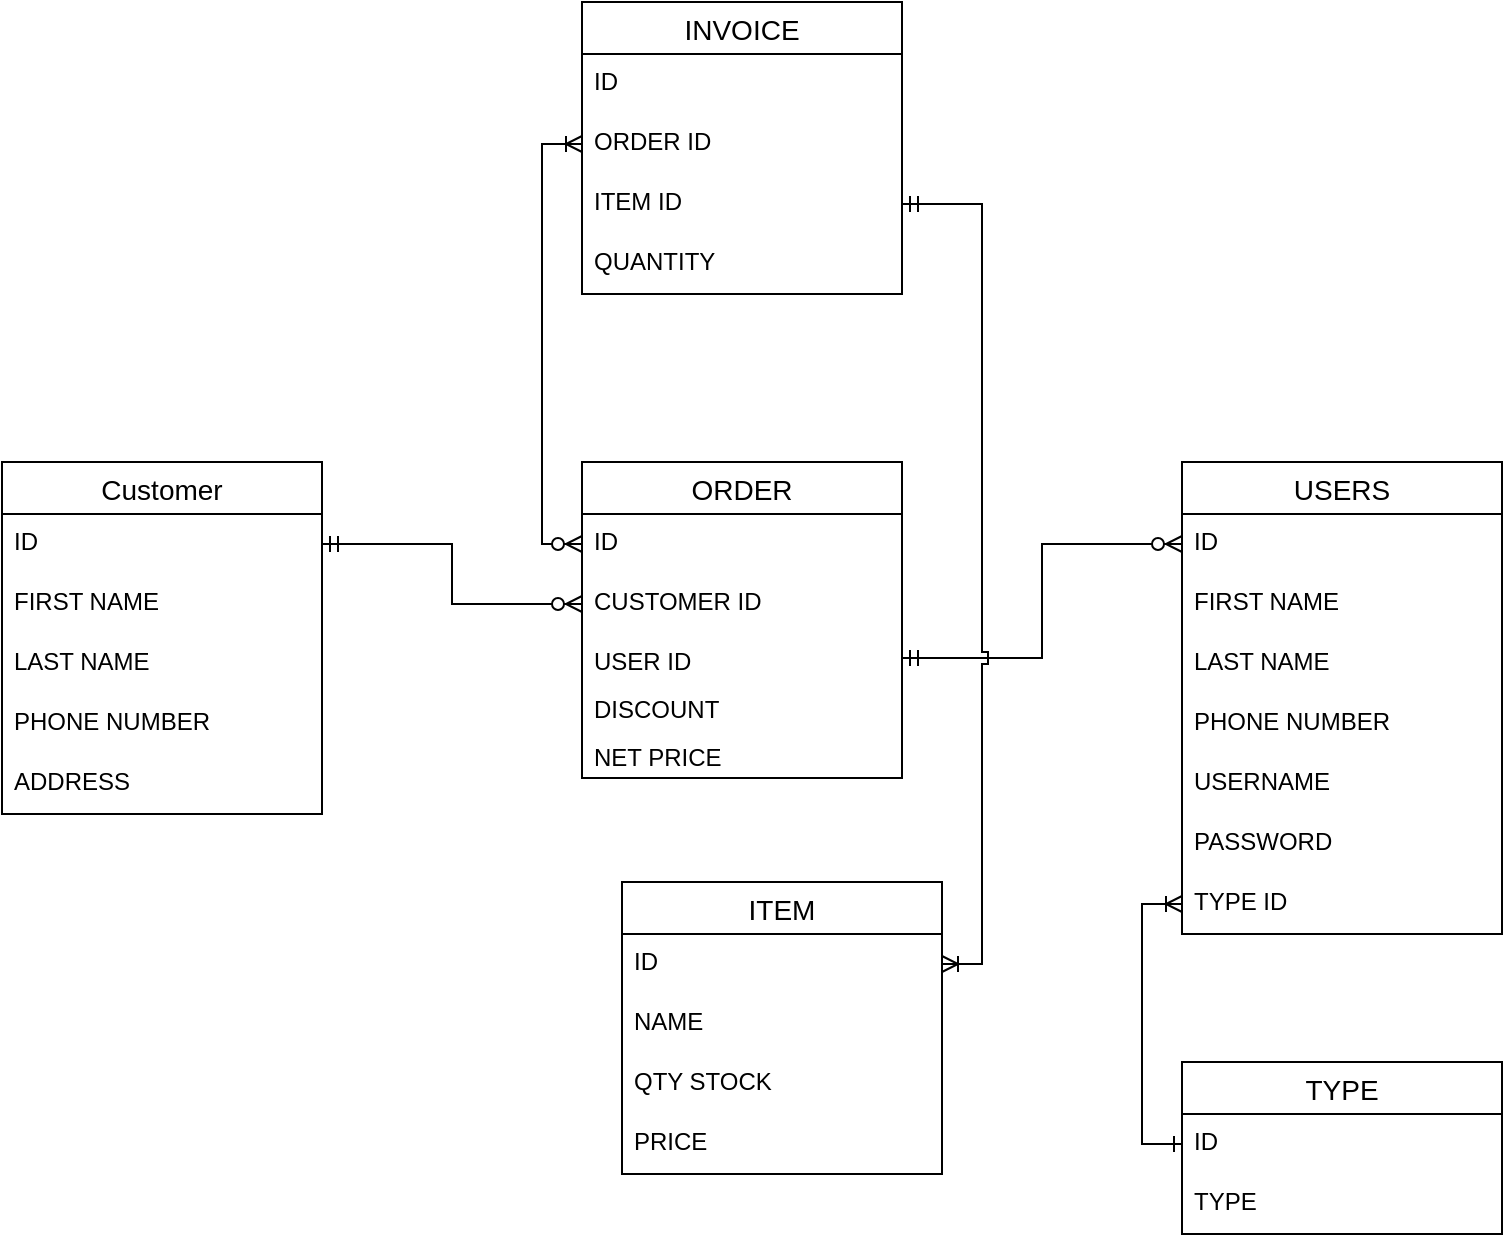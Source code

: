 <mxfile version="12.4.2" type="device" pages="1"><diagram id="fuPLJJar_mVL6PXhVM3c" name="Page-1"><mxGraphModel dx="1024" dy="1761" grid="1" gridSize="10" guides="1" tooltips="1" connect="1" arrows="1" fold="1" page="1" pageScale="1" pageWidth="827" pageHeight="1169" math="0" shadow="0"><root><mxCell id="0"/><mxCell id="1" parent="0"/><mxCell id="cw2aZ1ChlQDy4mIFOq4p-1" value="USERS" style="swimlane;fontStyle=0;childLayout=stackLayout;horizontal=1;startSize=26;horizontalStack=0;resizeParent=1;resizeParentMax=0;resizeLast=0;collapsible=1;marginBottom=0;align=center;fontSize=14;" parent="1" vertex="1"><mxGeometry x="620" y="70" width="160" height="236" as="geometry"/></mxCell><mxCell id="cw2aZ1ChlQDy4mIFOq4p-2" value="ID" style="text;strokeColor=none;fillColor=none;spacingLeft=4;spacingRight=4;overflow=hidden;rotatable=0;points=[[0,0.5],[1,0.5]];portConstraint=eastwest;fontSize=12;" parent="cw2aZ1ChlQDy4mIFOq4p-1" vertex="1"><mxGeometry y="26" width="160" height="30" as="geometry"/></mxCell><mxCell id="cw2aZ1ChlQDy4mIFOq4p-3" value="FIRST NAME" style="text;strokeColor=none;fillColor=none;spacingLeft=4;spacingRight=4;overflow=hidden;rotatable=0;points=[[0,0.5],[1,0.5]];portConstraint=eastwest;fontSize=12;" parent="cw2aZ1ChlQDy4mIFOq4p-1" vertex="1"><mxGeometry y="56" width="160" height="30" as="geometry"/></mxCell><mxCell id="cw2aZ1ChlQDy4mIFOq4p-4" value="LAST NAME" style="text;strokeColor=none;fillColor=none;spacingLeft=4;spacingRight=4;overflow=hidden;rotatable=0;points=[[0,0.5],[1,0.5]];portConstraint=eastwest;fontSize=12;" parent="cw2aZ1ChlQDy4mIFOq4p-1" vertex="1"><mxGeometry y="86" width="160" height="30" as="geometry"/></mxCell><mxCell id="cw2aZ1ChlQDy4mIFOq4p-5" value="PHONE NUMBER" style="text;strokeColor=none;fillColor=none;spacingLeft=4;spacingRight=4;overflow=hidden;rotatable=0;points=[[0,0.5],[1,0.5]];portConstraint=eastwest;fontSize=12;" parent="cw2aZ1ChlQDy4mIFOq4p-1" vertex="1"><mxGeometry y="116" width="160" height="30" as="geometry"/></mxCell><mxCell id="cw2aZ1ChlQDy4mIFOq4p-11" value="USERNAME" style="text;strokeColor=none;fillColor=none;spacingLeft=4;spacingRight=4;overflow=hidden;rotatable=0;points=[[0,0.5],[1,0.5]];portConstraint=eastwest;fontSize=12;" parent="cw2aZ1ChlQDy4mIFOq4p-1" vertex="1"><mxGeometry y="146" width="160" height="30" as="geometry"/></mxCell><mxCell id="cw2aZ1ChlQDy4mIFOq4p-12" value="PASSWORD" style="text;strokeColor=none;fillColor=none;spacingLeft=4;spacingRight=4;overflow=hidden;rotatable=0;points=[[0,0.5],[1,0.5]];portConstraint=eastwest;fontSize=12;" parent="cw2aZ1ChlQDy4mIFOq4p-1" vertex="1"><mxGeometry y="176" width="160" height="30" as="geometry"/></mxCell><mxCell id="cw2aZ1ChlQDy4mIFOq4p-13" value="TYPE ID " style="text;strokeColor=none;fillColor=none;spacingLeft=4;spacingRight=4;overflow=hidden;rotatable=0;points=[[0,0.5],[1,0.5]];portConstraint=eastwest;fontSize=12;" parent="cw2aZ1ChlQDy4mIFOq4p-1" vertex="1"><mxGeometry y="206" width="160" height="30" as="geometry"/></mxCell><mxCell id="cw2aZ1ChlQDy4mIFOq4p-6" value="Customer" style="swimlane;fontStyle=0;childLayout=stackLayout;horizontal=1;startSize=26;horizontalStack=0;resizeParent=1;resizeParentMax=0;resizeLast=0;collapsible=1;marginBottom=0;align=center;fontSize=14;" parent="1" vertex="1"><mxGeometry x="30" y="70" width="160" height="176" as="geometry"/></mxCell><mxCell id="cw2aZ1ChlQDy4mIFOq4p-7" value="ID" style="text;strokeColor=none;fillColor=none;spacingLeft=4;spacingRight=4;overflow=hidden;rotatable=0;points=[[0,0.5],[1,0.5]];portConstraint=eastwest;fontSize=12;" parent="cw2aZ1ChlQDy4mIFOq4p-6" vertex="1"><mxGeometry y="26" width="160" height="30" as="geometry"/></mxCell><mxCell id="cw2aZ1ChlQDy4mIFOq4p-8" value="FIRST NAME" style="text;strokeColor=none;fillColor=none;spacingLeft=4;spacingRight=4;overflow=hidden;rotatable=0;points=[[0,0.5],[1,0.5]];portConstraint=eastwest;fontSize=12;" parent="cw2aZ1ChlQDy4mIFOq4p-6" vertex="1"><mxGeometry y="56" width="160" height="30" as="geometry"/></mxCell><mxCell id="cw2aZ1ChlQDy4mIFOq4p-9" value="LAST NAME" style="text;strokeColor=none;fillColor=none;spacingLeft=4;spacingRight=4;overflow=hidden;rotatable=0;points=[[0,0.5],[1,0.5]];portConstraint=eastwest;fontSize=12;" parent="cw2aZ1ChlQDy4mIFOq4p-6" vertex="1"><mxGeometry y="86" width="160" height="30" as="geometry"/></mxCell><mxCell id="cw2aZ1ChlQDy4mIFOq4p-10" value="PHONE NUMBER" style="text;strokeColor=none;fillColor=none;spacingLeft=4;spacingRight=4;overflow=hidden;rotatable=0;points=[[0,0.5],[1,0.5]];portConstraint=eastwest;fontSize=12;" parent="cw2aZ1ChlQDy4mIFOq4p-6" vertex="1"><mxGeometry y="116" width="160" height="30" as="geometry"/></mxCell><mxCell id="cw2aZ1ChlQDy4mIFOq4p-29" value="ADDRESS" style="text;strokeColor=none;fillColor=none;spacingLeft=4;spacingRight=4;overflow=hidden;rotatable=0;points=[[0,0.5],[1,0.5]];portConstraint=eastwest;fontSize=12;" parent="cw2aZ1ChlQDy4mIFOq4p-6" vertex="1"><mxGeometry y="146" width="160" height="30" as="geometry"/></mxCell><mxCell id="cw2aZ1ChlQDy4mIFOq4p-14" value="TYPE" style="swimlane;fontStyle=0;childLayout=stackLayout;horizontal=1;startSize=26;horizontalStack=0;resizeParent=1;resizeParentMax=0;resizeLast=0;collapsible=1;marginBottom=0;align=center;fontSize=14;" parent="1" vertex="1"><mxGeometry x="620" y="370" width="160" height="86" as="geometry"/></mxCell><mxCell id="cw2aZ1ChlQDy4mIFOq4p-15" value="ID" style="text;strokeColor=none;fillColor=none;spacingLeft=4;spacingRight=4;overflow=hidden;rotatable=0;points=[[0,0.5],[1,0.5]];portConstraint=eastwest;fontSize=12;" parent="cw2aZ1ChlQDy4mIFOq4p-14" vertex="1"><mxGeometry y="26" width="160" height="30" as="geometry"/></mxCell><mxCell id="cw2aZ1ChlQDy4mIFOq4p-16" value="TYPE" style="text;strokeColor=none;fillColor=none;spacingLeft=4;spacingRight=4;overflow=hidden;rotatable=0;points=[[0,0.5],[1,0.5]];portConstraint=eastwest;fontSize=12;" parent="cw2aZ1ChlQDy4mIFOq4p-14" vertex="1"><mxGeometry y="56" width="160" height="30" as="geometry"/></mxCell><mxCell id="cw2aZ1ChlQDy4mIFOq4p-19" value="ITEM" style="swimlane;fontStyle=0;childLayout=stackLayout;horizontal=1;startSize=26;horizontalStack=0;resizeParent=1;resizeParentMax=0;resizeLast=0;collapsible=1;marginBottom=0;align=center;fontSize=14;" parent="1" vertex="1"><mxGeometry x="340" y="280" width="160" height="146" as="geometry"/></mxCell><mxCell id="cw2aZ1ChlQDy4mIFOq4p-20" value="ID" style="text;strokeColor=none;fillColor=none;spacingLeft=4;spacingRight=4;overflow=hidden;rotatable=0;points=[[0,0.5],[1,0.5]];portConstraint=eastwest;fontSize=12;" parent="cw2aZ1ChlQDy4mIFOq4p-19" vertex="1"><mxGeometry y="26" width="160" height="30" as="geometry"/></mxCell><mxCell id="cw2aZ1ChlQDy4mIFOq4p-21" value="NAME" style="text;strokeColor=none;fillColor=none;spacingLeft=4;spacingRight=4;overflow=hidden;rotatable=0;points=[[0,0.5],[1,0.5]];portConstraint=eastwest;fontSize=12;" parent="cw2aZ1ChlQDy4mIFOq4p-19" vertex="1"><mxGeometry y="56" width="160" height="30" as="geometry"/></mxCell><mxCell id="cw2aZ1ChlQDy4mIFOq4p-22" value="QTY STOCK" style="text;strokeColor=none;fillColor=none;spacingLeft=4;spacingRight=4;overflow=hidden;rotatable=0;points=[[0,0.5],[1,0.5]];portConstraint=eastwest;fontSize=12;" parent="cw2aZ1ChlQDy4mIFOq4p-19" vertex="1"><mxGeometry y="86" width="160" height="30" as="geometry"/></mxCell><mxCell id="cw2aZ1ChlQDy4mIFOq4p-23" value="PRICE" style="text;strokeColor=none;fillColor=none;spacingLeft=4;spacingRight=4;overflow=hidden;rotatable=0;points=[[0,0.5],[1,0.5]];portConstraint=eastwest;fontSize=12;" parent="cw2aZ1ChlQDy4mIFOq4p-19" vertex="1"><mxGeometry y="116" width="160" height="30" as="geometry"/></mxCell><mxCell id="cw2aZ1ChlQDy4mIFOq4p-24" value="ORDER" style="swimlane;fontStyle=0;childLayout=stackLayout;horizontal=1;startSize=26;horizontalStack=0;resizeParent=1;resizeParentMax=0;resizeLast=0;collapsible=1;marginBottom=0;align=center;fontSize=14;" parent="1" vertex="1"><mxGeometry x="320" y="70" width="160" height="158" as="geometry"/></mxCell><mxCell id="cw2aZ1ChlQDy4mIFOq4p-25" value="ID" style="text;strokeColor=none;fillColor=none;spacingLeft=4;spacingRight=4;overflow=hidden;rotatable=0;points=[[0,0.5],[1,0.5]];portConstraint=eastwest;fontSize=12;" parent="cw2aZ1ChlQDy4mIFOq4p-24" vertex="1"><mxGeometry y="26" width="160" height="30" as="geometry"/></mxCell><mxCell id="cw2aZ1ChlQDy4mIFOq4p-26" value="CUSTOMER ID" style="text;strokeColor=none;fillColor=none;spacingLeft=4;spacingRight=4;overflow=hidden;rotatable=0;points=[[0,0.5],[1,0.5]];portConstraint=eastwest;fontSize=12;" parent="cw2aZ1ChlQDy4mIFOq4p-24" vertex="1"><mxGeometry y="56" width="160" height="30" as="geometry"/></mxCell><mxCell id="cw2aZ1ChlQDy4mIFOq4p-28" value="USER ID " style="text;strokeColor=none;fillColor=none;spacingLeft=4;spacingRight=4;overflow=hidden;rotatable=0;points=[[0,0.5],[1,0.5]];portConstraint=eastwest;fontSize=12;" parent="cw2aZ1ChlQDy4mIFOq4p-24" vertex="1"><mxGeometry y="86" width="160" height="24" as="geometry"/></mxCell><mxCell id="cw2aZ1ChlQDy4mIFOq4p-31" value="DISCOUNT" style="text;strokeColor=none;fillColor=none;spacingLeft=4;spacingRight=4;overflow=hidden;rotatable=0;points=[[0,0.5],[1,0.5]];portConstraint=eastwest;fontSize=12;" parent="cw2aZ1ChlQDy4mIFOq4p-24" vertex="1"><mxGeometry y="110" width="160" height="24" as="geometry"/></mxCell><mxCell id="cw2aZ1ChlQDy4mIFOq4p-32" value="NET PRICE" style="text;strokeColor=none;fillColor=none;spacingLeft=4;spacingRight=4;overflow=hidden;rotatable=0;points=[[0,0.5],[1,0.5]];portConstraint=eastwest;fontSize=12;" parent="cw2aZ1ChlQDy4mIFOq4p-24" vertex="1"><mxGeometry y="134" width="160" height="24" as="geometry"/></mxCell><mxCell id="cw2aZ1ChlQDy4mIFOq4p-34" style="edgeStyle=orthogonalEdgeStyle;rounded=0;orthogonalLoop=1;jettySize=auto;html=1;exitX=0;exitY=0.5;exitDx=0;exitDy=0;entryX=0;entryY=0.5;entryDx=0;entryDy=0;startArrow=ERone;startFill=0;endArrow=ERoneToMany;endFill=0;" parent="1" source="cw2aZ1ChlQDy4mIFOq4p-15" target="cw2aZ1ChlQDy4mIFOq4p-13" edge="1"><mxGeometry relative="1" as="geometry"/></mxCell><mxCell id="cw2aZ1ChlQDy4mIFOq4p-35" style="edgeStyle=orthogonalEdgeStyle;rounded=0;orthogonalLoop=1;jettySize=auto;html=1;exitX=0;exitY=0.5;exitDx=0;exitDy=0;startArrow=ERzeroToMany;startFill=1;endArrow=ERmandOne;endFill=0;" parent="1" source="cw2aZ1ChlQDy4mIFOq4p-2" target="cw2aZ1ChlQDy4mIFOq4p-28" edge="1"><mxGeometry relative="1" as="geometry"/></mxCell><mxCell id="cw2aZ1ChlQDy4mIFOq4p-36" style="edgeStyle=orthogonalEdgeStyle;rounded=0;orthogonalLoop=1;jettySize=auto;html=1;exitX=1;exitY=0.5;exitDx=0;exitDy=0;entryX=0;entryY=0.5;entryDx=0;entryDy=0;startArrow=ERmandOne;startFill=0;endArrow=ERzeroToMany;endFill=1;" parent="1" source="cw2aZ1ChlQDy4mIFOq4p-7" target="cw2aZ1ChlQDy4mIFOq4p-26" edge="1"><mxGeometry relative="1" as="geometry"/></mxCell><mxCell id="_VYISdjKofnVaROp6ina-9" value="INVOICE" style="swimlane;fontStyle=0;childLayout=stackLayout;horizontal=1;startSize=26;horizontalStack=0;resizeParent=1;resizeParentMax=0;resizeLast=0;collapsible=1;marginBottom=0;align=center;fontSize=14;" vertex="1" parent="1"><mxGeometry x="320" y="-160" width="160" height="146" as="geometry"/></mxCell><mxCell id="_VYISdjKofnVaROp6ina-10" value="ID" style="text;strokeColor=none;fillColor=none;spacingLeft=4;spacingRight=4;overflow=hidden;rotatable=0;points=[[0,0.5],[1,0.5]];portConstraint=eastwest;fontSize=12;" vertex="1" parent="_VYISdjKofnVaROp6ina-9"><mxGeometry y="26" width="160" height="30" as="geometry"/></mxCell><mxCell id="_VYISdjKofnVaROp6ina-11" value="ORDER ID" style="text;strokeColor=none;fillColor=none;spacingLeft=4;spacingRight=4;overflow=hidden;rotatable=0;points=[[0,0.5],[1,0.5]];portConstraint=eastwest;fontSize=12;" vertex="1" parent="_VYISdjKofnVaROp6ina-9"><mxGeometry y="56" width="160" height="30" as="geometry"/></mxCell><mxCell id="_VYISdjKofnVaROp6ina-17" value="ITEM ID" style="text;strokeColor=none;fillColor=none;spacingLeft=4;spacingRight=4;overflow=hidden;rotatable=0;points=[[0,0.5],[1,0.5]];portConstraint=eastwest;fontSize=12;" vertex="1" parent="_VYISdjKofnVaROp6ina-9"><mxGeometry y="86" width="160" height="30" as="geometry"/></mxCell><mxCell id="_VYISdjKofnVaROp6ina-20" value="QUANTITY" style="text;strokeColor=none;fillColor=none;spacingLeft=4;spacingRight=4;overflow=hidden;rotatable=0;points=[[0,0.5],[1,0.5]];portConstraint=eastwest;fontSize=12;" vertex="1" parent="_VYISdjKofnVaROp6ina-9"><mxGeometry y="116" width="160" height="30" as="geometry"/></mxCell><mxCell id="_VYISdjKofnVaROp6ina-21" style="edgeStyle=orthogonalEdgeStyle;rounded=0;orthogonalLoop=1;jettySize=auto;html=1;exitX=0;exitY=0.5;exitDx=0;exitDy=0;entryX=0;entryY=0.5;entryDx=0;entryDy=0;startArrow=ERzeroToMany;startFill=1;endArrow=ERoneToMany;endFill=0;" edge="1" parent="1" source="cw2aZ1ChlQDy4mIFOq4p-25" target="_VYISdjKofnVaROp6ina-11"><mxGeometry relative="1" as="geometry"/></mxCell><mxCell id="_VYISdjKofnVaROp6ina-22" style="edgeStyle=orthogonalEdgeStyle;rounded=0;orthogonalLoop=1;jettySize=auto;html=1;exitX=1;exitY=0.5;exitDx=0;exitDy=0;entryX=1;entryY=0.5;entryDx=0;entryDy=0;startArrow=ERoneToMany;startFill=0;endArrow=ERmandOne;endFill=0;jumpStyle=sharp;" edge="1" parent="1" source="cw2aZ1ChlQDy4mIFOq4p-20" target="_VYISdjKofnVaROp6ina-17"><mxGeometry relative="1" as="geometry"/></mxCell></root></mxGraphModel></diagram></mxfile>